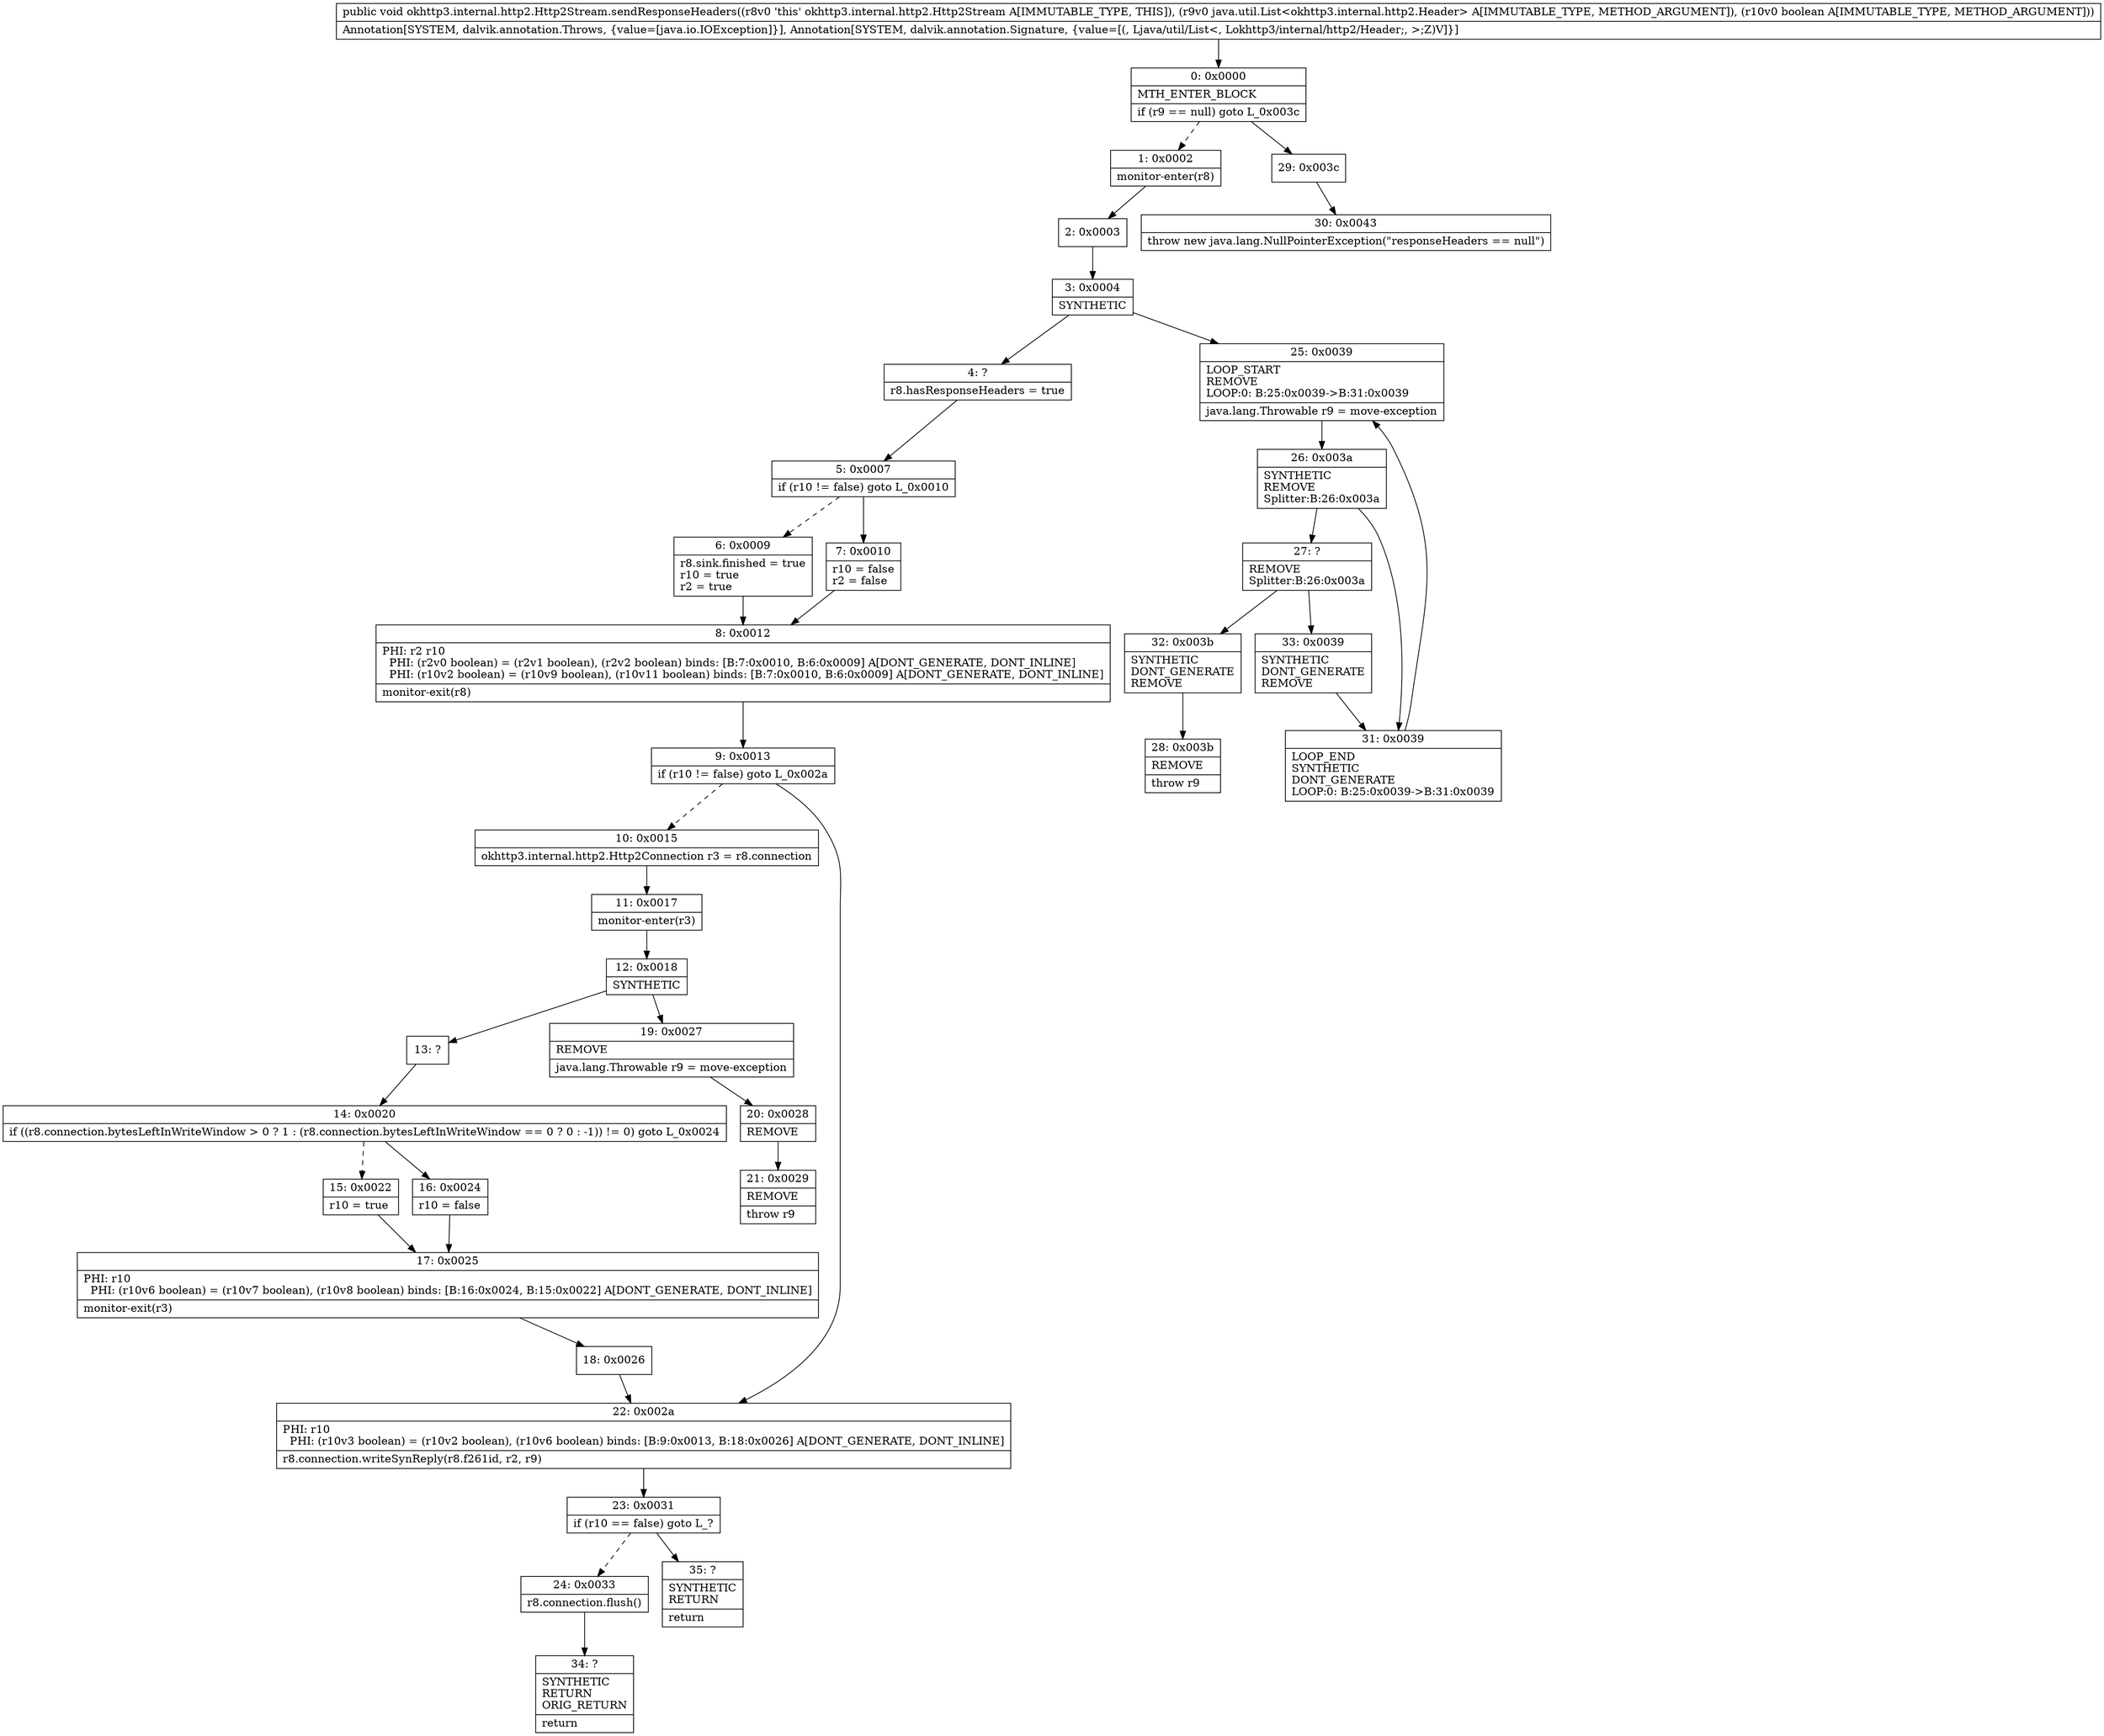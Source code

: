 digraph "CFG forokhttp3.internal.http2.Http2Stream.sendResponseHeaders(Ljava\/util\/List;Z)V" {
Node_0 [shape=record,label="{0\:\ 0x0000|MTH_ENTER_BLOCK\l|if (r9 == null) goto L_0x003c\l}"];
Node_1 [shape=record,label="{1\:\ 0x0002|monitor\-enter(r8)\l}"];
Node_2 [shape=record,label="{2\:\ 0x0003}"];
Node_3 [shape=record,label="{3\:\ 0x0004|SYNTHETIC\l}"];
Node_4 [shape=record,label="{4\:\ ?|r8.hasResponseHeaders = true\l}"];
Node_5 [shape=record,label="{5\:\ 0x0007|if (r10 != false) goto L_0x0010\l}"];
Node_6 [shape=record,label="{6\:\ 0x0009|r8.sink.finished = true\lr10 = true\lr2 = true\l}"];
Node_7 [shape=record,label="{7\:\ 0x0010|r10 = false\lr2 = false\l}"];
Node_8 [shape=record,label="{8\:\ 0x0012|PHI: r2 r10 \l  PHI: (r2v0 boolean) = (r2v1 boolean), (r2v2 boolean) binds: [B:7:0x0010, B:6:0x0009] A[DONT_GENERATE, DONT_INLINE]\l  PHI: (r10v2 boolean) = (r10v9 boolean), (r10v11 boolean) binds: [B:7:0x0010, B:6:0x0009] A[DONT_GENERATE, DONT_INLINE]\l|monitor\-exit(r8)\l}"];
Node_9 [shape=record,label="{9\:\ 0x0013|if (r10 != false) goto L_0x002a\l}"];
Node_10 [shape=record,label="{10\:\ 0x0015|okhttp3.internal.http2.Http2Connection r3 = r8.connection\l}"];
Node_11 [shape=record,label="{11\:\ 0x0017|monitor\-enter(r3)\l}"];
Node_12 [shape=record,label="{12\:\ 0x0018|SYNTHETIC\l}"];
Node_13 [shape=record,label="{13\:\ ?}"];
Node_14 [shape=record,label="{14\:\ 0x0020|if ((r8.connection.bytesLeftInWriteWindow \> 0 ? 1 : (r8.connection.bytesLeftInWriteWindow == 0 ? 0 : \-1)) != 0) goto L_0x0024\l}"];
Node_15 [shape=record,label="{15\:\ 0x0022|r10 = true\l}"];
Node_16 [shape=record,label="{16\:\ 0x0024|r10 = false\l}"];
Node_17 [shape=record,label="{17\:\ 0x0025|PHI: r10 \l  PHI: (r10v6 boolean) = (r10v7 boolean), (r10v8 boolean) binds: [B:16:0x0024, B:15:0x0022] A[DONT_GENERATE, DONT_INLINE]\l|monitor\-exit(r3)\l}"];
Node_18 [shape=record,label="{18\:\ 0x0026}"];
Node_19 [shape=record,label="{19\:\ 0x0027|REMOVE\l|java.lang.Throwable r9 = move\-exception\l}"];
Node_20 [shape=record,label="{20\:\ 0x0028|REMOVE\l}"];
Node_21 [shape=record,label="{21\:\ 0x0029|REMOVE\l|throw r9\l}"];
Node_22 [shape=record,label="{22\:\ 0x002a|PHI: r10 \l  PHI: (r10v3 boolean) = (r10v2 boolean), (r10v6 boolean) binds: [B:9:0x0013, B:18:0x0026] A[DONT_GENERATE, DONT_INLINE]\l|r8.connection.writeSynReply(r8.f261id, r2, r9)\l}"];
Node_23 [shape=record,label="{23\:\ 0x0031|if (r10 == false) goto L_?\l}"];
Node_24 [shape=record,label="{24\:\ 0x0033|r8.connection.flush()\l}"];
Node_25 [shape=record,label="{25\:\ 0x0039|LOOP_START\lREMOVE\lLOOP:0: B:25:0x0039\-\>B:31:0x0039\l|java.lang.Throwable r9 = move\-exception\l}"];
Node_26 [shape=record,label="{26\:\ 0x003a|SYNTHETIC\lREMOVE\lSplitter:B:26:0x003a\l}"];
Node_27 [shape=record,label="{27\:\ ?|REMOVE\lSplitter:B:26:0x003a\l}"];
Node_28 [shape=record,label="{28\:\ 0x003b|REMOVE\l|throw r9\l}"];
Node_29 [shape=record,label="{29\:\ 0x003c}"];
Node_30 [shape=record,label="{30\:\ 0x0043|throw new java.lang.NullPointerException(\"responseHeaders == null\")\l}"];
Node_31 [shape=record,label="{31\:\ 0x0039|LOOP_END\lSYNTHETIC\lDONT_GENERATE\lLOOP:0: B:25:0x0039\-\>B:31:0x0039\l}"];
Node_32 [shape=record,label="{32\:\ 0x003b|SYNTHETIC\lDONT_GENERATE\lREMOVE\l}"];
Node_33 [shape=record,label="{33\:\ 0x0039|SYNTHETIC\lDONT_GENERATE\lREMOVE\l}"];
Node_34 [shape=record,label="{34\:\ ?|SYNTHETIC\lRETURN\lORIG_RETURN\l|return\l}"];
Node_35 [shape=record,label="{35\:\ ?|SYNTHETIC\lRETURN\l|return\l}"];
MethodNode[shape=record,label="{public void okhttp3.internal.http2.Http2Stream.sendResponseHeaders((r8v0 'this' okhttp3.internal.http2.Http2Stream A[IMMUTABLE_TYPE, THIS]), (r9v0 java.util.List\<okhttp3.internal.http2.Header\> A[IMMUTABLE_TYPE, METHOD_ARGUMENT]), (r10v0 boolean A[IMMUTABLE_TYPE, METHOD_ARGUMENT]))  | Annotation[SYSTEM, dalvik.annotation.Throws, \{value=[java.io.IOException]\}], Annotation[SYSTEM, dalvik.annotation.Signature, \{value=[(, Ljava\/util\/List\<, Lokhttp3\/internal\/http2\/Header;, \>;Z)V]\}]\l}"];
MethodNode -> Node_0;
Node_0 -> Node_1[style=dashed];
Node_0 -> Node_29;
Node_1 -> Node_2;
Node_2 -> Node_3;
Node_3 -> Node_4;
Node_3 -> Node_25;
Node_4 -> Node_5;
Node_5 -> Node_6[style=dashed];
Node_5 -> Node_7;
Node_6 -> Node_8;
Node_7 -> Node_8;
Node_8 -> Node_9;
Node_9 -> Node_10[style=dashed];
Node_9 -> Node_22;
Node_10 -> Node_11;
Node_11 -> Node_12;
Node_12 -> Node_13;
Node_12 -> Node_19;
Node_13 -> Node_14;
Node_14 -> Node_15[style=dashed];
Node_14 -> Node_16;
Node_15 -> Node_17;
Node_16 -> Node_17;
Node_17 -> Node_18;
Node_18 -> Node_22;
Node_19 -> Node_20;
Node_20 -> Node_21;
Node_22 -> Node_23;
Node_23 -> Node_24[style=dashed];
Node_23 -> Node_35;
Node_24 -> Node_34;
Node_25 -> Node_26;
Node_26 -> Node_27;
Node_26 -> Node_31;
Node_27 -> Node_32;
Node_27 -> Node_33;
Node_29 -> Node_30;
Node_31 -> Node_25;
Node_32 -> Node_28;
Node_33 -> Node_31;
}

